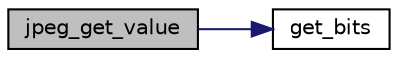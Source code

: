 digraph "jpeg_get_value"
{
 // LATEX_PDF_SIZE
  edge [fontname="Helvetica",fontsize="10",labelfontname="Helvetica",labelfontsize="10"];
  node [fontname="Helvetica",fontsize="10",shape=record];
  rankdir="LR";
  Node1 [label="jpeg_get_value",height=0.2,width=0.4,color="black", fillcolor="grey75", style="filled", fontcolor="black",tooltip=" "];
  Node1 -> Node2 [color="midnightblue",fontsize="10",style="solid"];
  Node2 [label="get_bits",height=0.2,width=0.4,color="black", fillcolor="white", style="filled",URL="$jpeg_8c.html#a5e5f2c953e7c9d3bbd8d1b245be937e6",tooltip=" "];
}
